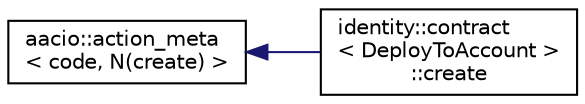 digraph "Graphical Class Hierarchy"
{
  edge [fontname="Helvetica",fontsize="10",labelfontname="Helvetica",labelfontsize="10"];
  node [fontname="Helvetica",fontsize="10",shape=record];
  rankdir="LR";
  Node0 [label="aacio::action_meta\l\< code, N(create) \>",height=0.2,width=0.4,color="black", fillcolor="white", style="filled",URL="$structaacio_1_1action__meta.html"];
  Node0 -> Node1 [dir="back",color="midnightblue",fontsize="10",style="solid",fontname="Helvetica"];
  Node1 [label="identity::contract\l\< DeployToAccount \>\l::create",height=0.2,width=0.4,color="black", fillcolor="white", style="filled",URL="$structidentity_1_1contract_1_1create.html"];
}
